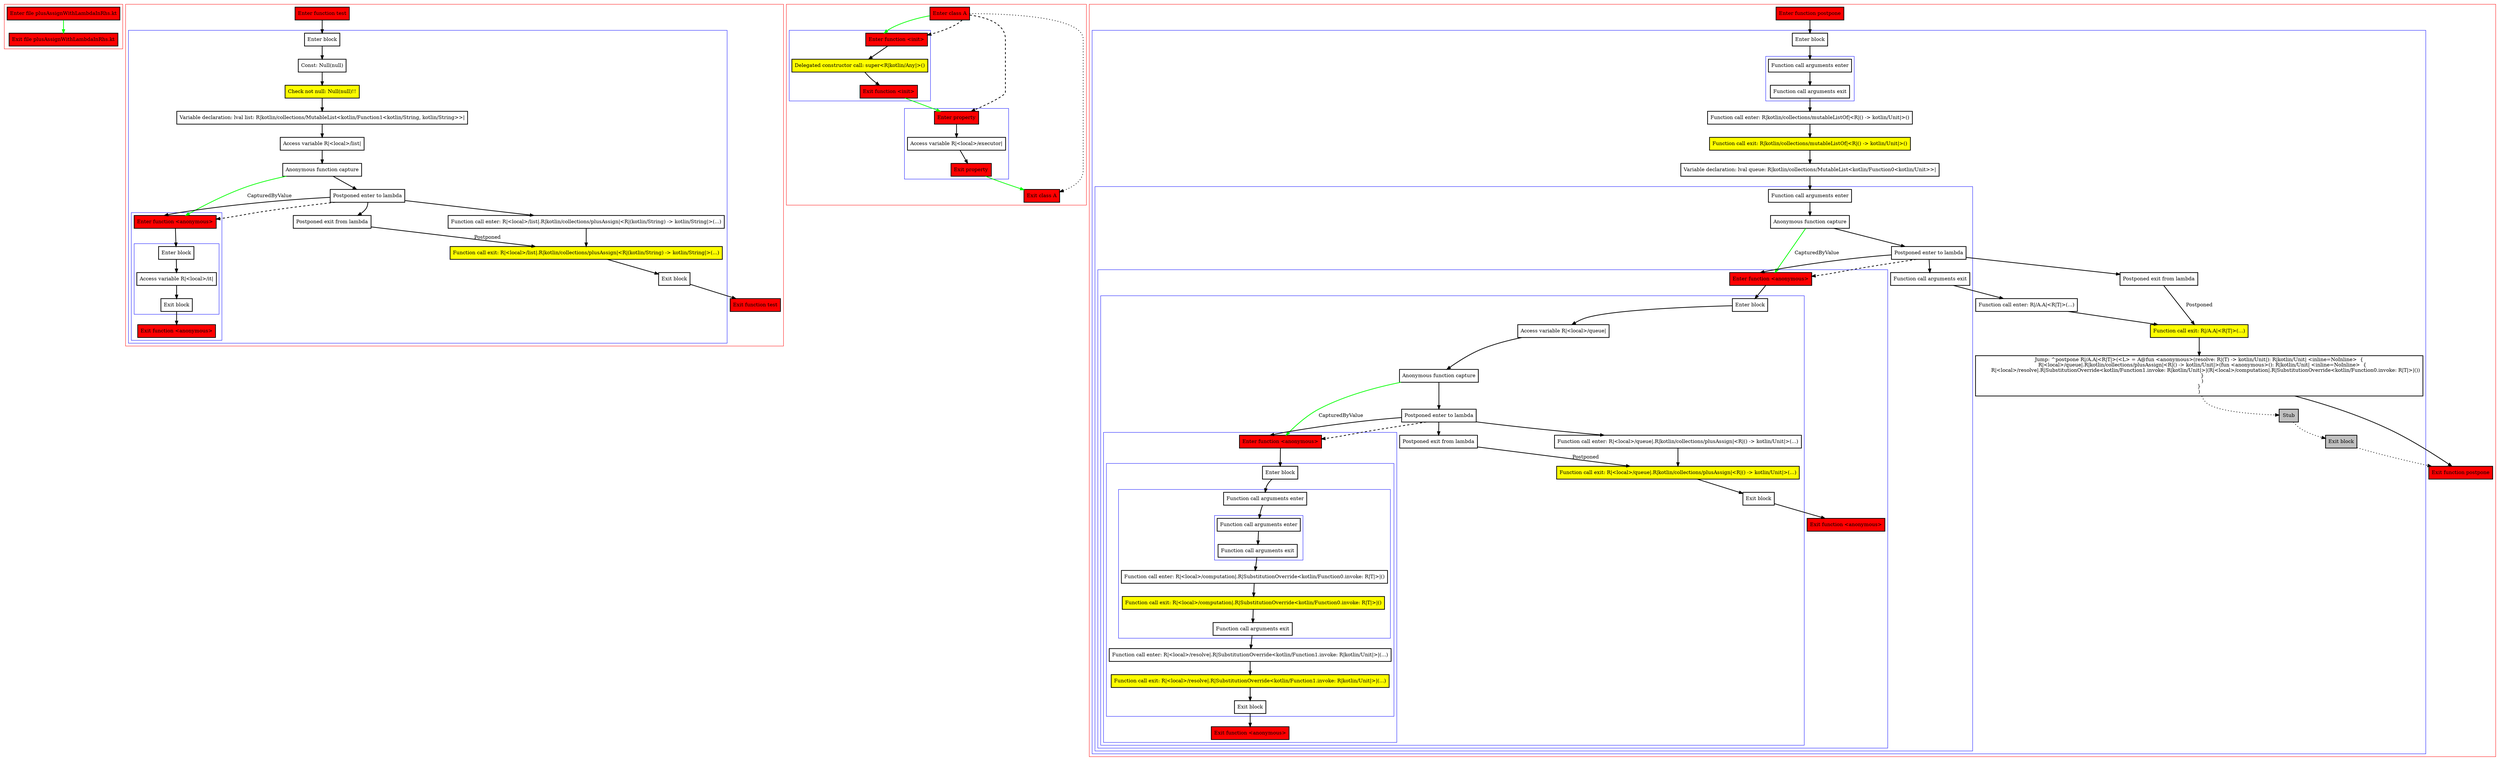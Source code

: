 digraph plusAssignWithLambdaInRhs_kt {
    graph [nodesep=3]
    node [shape=box penwidth=2]
    edge [penwidth=2]

    subgraph cluster_0 {
        color=red
        0 [label="Enter file plusAssignWithLambdaInRhs.kt" style="filled" fillcolor=red];
        1 [label="Exit file plusAssignWithLambdaInRhs.kt" style="filled" fillcolor=red];
    }
    0 -> {1} [color=green];

    subgraph cluster_1 {
        color=red
        2 [label="Enter function test" style="filled" fillcolor=red];
        subgraph cluster_2 {
            color=blue
            3 [label="Enter block"];
            4 [label="Const: Null(null)"];
            5 [label="Check not null: Null(null)!!" style="filled" fillcolor=yellow];
            6 [label="Variable declaration: lval list: R|kotlin/collections/MutableList<kotlin/Function1<kotlin/String, kotlin/String>>|"];
            7 [label="Access variable R|<local>/list|"];
            8 [label="Anonymous function capture"];
            9 [label="Postponed enter to lambda"];
            subgraph cluster_3 {
                color=blue
                10 [label="Enter function <anonymous>" style="filled" fillcolor=red];
                subgraph cluster_4 {
                    color=blue
                    11 [label="Enter block"];
                    12 [label="Access variable R|<local>/it|"];
                    13 [label="Exit block"];
                }
                14 [label="Exit function <anonymous>" style="filled" fillcolor=red];
            }
            15 [label="Function call enter: R|<local>/list|.R|kotlin/collections/plusAssign|<R|(kotlin/String) -> kotlin/String|>(...)"];
            16 [label="Postponed exit from lambda"];
            17 [label="Function call exit: R|<local>/list|.R|kotlin/collections/plusAssign|<R|(kotlin/String) -> kotlin/String|>(...)" style="filled" fillcolor=yellow];
            18 [label="Exit block"];
        }
        19 [label="Exit function test" style="filled" fillcolor=red];
    }
    2 -> {3};
    3 -> {4};
    4 -> {5};
    5 -> {6};
    6 -> {7};
    7 -> {8};
    8 -> {9};
    8 -> {10} [color=green label="CapturedByValue"];
    9 -> {10 15 16};
    9 -> {10} [style=dashed];
    10 -> {11};
    11 -> {12};
    12 -> {13};
    13 -> {14};
    15 -> {17};
    16 -> {17} [label="Postponed"];
    17 -> {18};
    18 -> {19};

    subgraph cluster_5 {
        color=red
        20 [label="Enter class A" style="filled" fillcolor=red];
        subgraph cluster_6 {
            color=blue
            21 [label="Enter function <init>" style="filled" fillcolor=red];
            22 [label="Delegated constructor call: super<R|kotlin/Any|>()" style="filled" fillcolor=yellow];
            23 [label="Exit function <init>" style="filled" fillcolor=red];
        }
        subgraph cluster_7 {
            color=blue
            24 [label="Enter property" style="filled" fillcolor=red];
            25 [label="Access variable R|<local>/executor|"];
            26 [label="Exit property" style="filled" fillcolor=red];
        }
        27 [label="Exit class A" style="filled" fillcolor=red];
    }
    20 -> {21} [color=green];
    20 -> {27} [style=dotted];
    20 -> {21 24} [style=dashed];
    21 -> {22};
    22 -> {23};
    23 -> {24} [color=green];
    24 -> {25};
    25 -> {26};
    26 -> {27} [color=green];

    subgraph cluster_8 {
        color=red
        28 [label="Enter function postpone" style="filled" fillcolor=red];
        subgraph cluster_9 {
            color=blue
            29 [label="Enter block"];
            subgraph cluster_10 {
                color=blue
                30 [label="Function call arguments enter"];
                31 [label="Function call arguments exit"];
            }
            32 [label="Function call enter: R|kotlin/collections/mutableListOf|<R|() -> kotlin/Unit|>()"];
            33 [label="Function call exit: R|kotlin/collections/mutableListOf|<R|() -> kotlin/Unit|>()" style="filled" fillcolor=yellow];
            34 [label="Variable declaration: lval queue: R|kotlin/collections/MutableList<kotlin/Function0<kotlin/Unit>>|"];
            subgraph cluster_11 {
                color=blue
                35 [label="Function call arguments enter"];
                36 [label="Anonymous function capture"];
                37 [label="Postponed enter to lambda"];
                subgraph cluster_12 {
                    color=blue
                    38 [label="Enter function <anonymous>" style="filled" fillcolor=red];
                    subgraph cluster_13 {
                        color=blue
                        39 [label="Enter block"];
                        40 [label="Access variable R|<local>/queue|"];
                        41 [label="Anonymous function capture"];
                        42 [label="Postponed enter to lambda"];
                        subgraph cluster_14 {
                            color=blue
                            43 [label="Enter function <anonymous>" style="filled" fillcolor=red];
                            subgraph cluster_15 {
                                color=blue
                                44 [label="Enter block"];
                                subgraph cluster_16 {
                                    color=blue
                                    45 [label="Function call arguments enter"];
                                    subgraph cluster_17 {
                                        color=blue
                                        46 [label="Function call arguments enter"];
                                        47 [label="Function call arguments exit"];
                                    }
                                    48 [label="Function call enter: R|<local>/computation|.R|SubstitutionOverride<kotlin/Function0.invoke: R|T|>|()"];
                                    49 [label="Function call exit: R|<local>/computation|.R|SubstitutionOverride<kotlin/Function0.invoke: R|T|>|()" style="filled" fillcolor=yellow];
                                    50 [label="Function call arguments exit"];
                                }
                                51 [label="Function call enter: R|<local>/resolve|.R|SubstitutionOverride<kotlin/Function1.invoke: R|kotlin/Unit|>|(...)"];
                                52 [label="Function call exit: R|<local>/resolve|.R|SubstitutionOverride<kotlin/Function1.invoke: R|kotlin/Unit|>|(...)" style="filled" fillcolor=yellow];
                                53 [label="Exit block"];
                            }
                            54 [label="Exit function <anonymous>" style="filled" fillcolor=red];
                        }
                        55 [label="Function call enter: R|<local>/queue|.R|kotlin/collections/plusAssign|<R|() -> kotlin/Unit|>(...)"];
                        56 [label="Postponed exit from lambda"];
                        57 [label="Function call exit: R|<local>/queue|.R|kotlin/collections/plusAssign|<R|() -> kotlin/Unit|>(...)" style="filled" fillcolor=yellow];
                        58 [label="Exit block"];
                    }
                    59 [label="Exit function <anonymous>" style="filled" fillcolor=red];
                }
                60 [label="Function call arguments exit"];
            }
            61 [label="Function call enter: R|/A.A|<R|T|>(...)"];
            62 [label="Postponed exit from lambda"];
            63 [label="Function call exit: R|/A.A|<R|T|>(...)" style="filled" fillcolor=yellow];
            64 [label="Jump: ^postpone R|/A.A|<R|T|>(<L> = A@fun <anonymous>(resolve: R|(T) -> kotlin/Unit|): R|kotlin/Unit| <inline=NoInline>  {
    R|<local>/queue|.R|kotlin/collections/plusAssign|<R|() -> kotlin/Unit|>(fun <anonymous>(): R|kotlin/Unit| <inline=NoInline>  {
        R|<local>/resolve|.R|SubstitutionOverride<kotlin/Function1.invoke: R|kotlin/Unit|>|(R|<local>/computation|.R|SubstitutionOverride<kotlin/Function0.invoke: R|T|>|())
    }
    )
}
)"];
            65 [label="Stub" style="filled" fillcolor=gray];
            66 [label="Exit block" style="filled" fillcolor=gray];
        }
        67 [label="Exit function postpone" style="filled" fillcolor=red];
    }
    28 -> {29};
    29 -> {30};
    30 -> {31};
    31 -> {32};
    32 -> {33};
    33 -> {34};
    34 -> {35};
    35 -> {36};
    36 -> {37};
    36 -> {38} [color=green label="CapturedByValue"];
    37 -> {38 60 62};
    37 -> {38} [style=dashed];
    38 -> {39};
    39 -> {40};
    40 -> {41};
    41 -> {42};
    41 -> {43} [color=green label="CapturedByValue"];
    42 -> {43 55 56};
    42 -> {43} [style=dashed];
    43 -> {44};
    44 -> {45};
    45 -> {46};
    46 -> {47};
    47 -> {48};
    48 -> {49};
    49 -> {50};
    50 -> {51};
    51 -> {52};
    52 -> {53};
    53 -> {54};
    55 -> {57};
    56 -> {57} [label="Postponed"];
    57 -> {58};
    58 -> {59};
    60 -> {61};
    61 -> {63};
    62 -> {63} [label="Postponed"];
    63 -> {64};
    64 -> {67};
    64 -> {65} [style=dotted];
    65 -> {66} [style=dotted];
    66 -> {67} [style=dotted];

}
